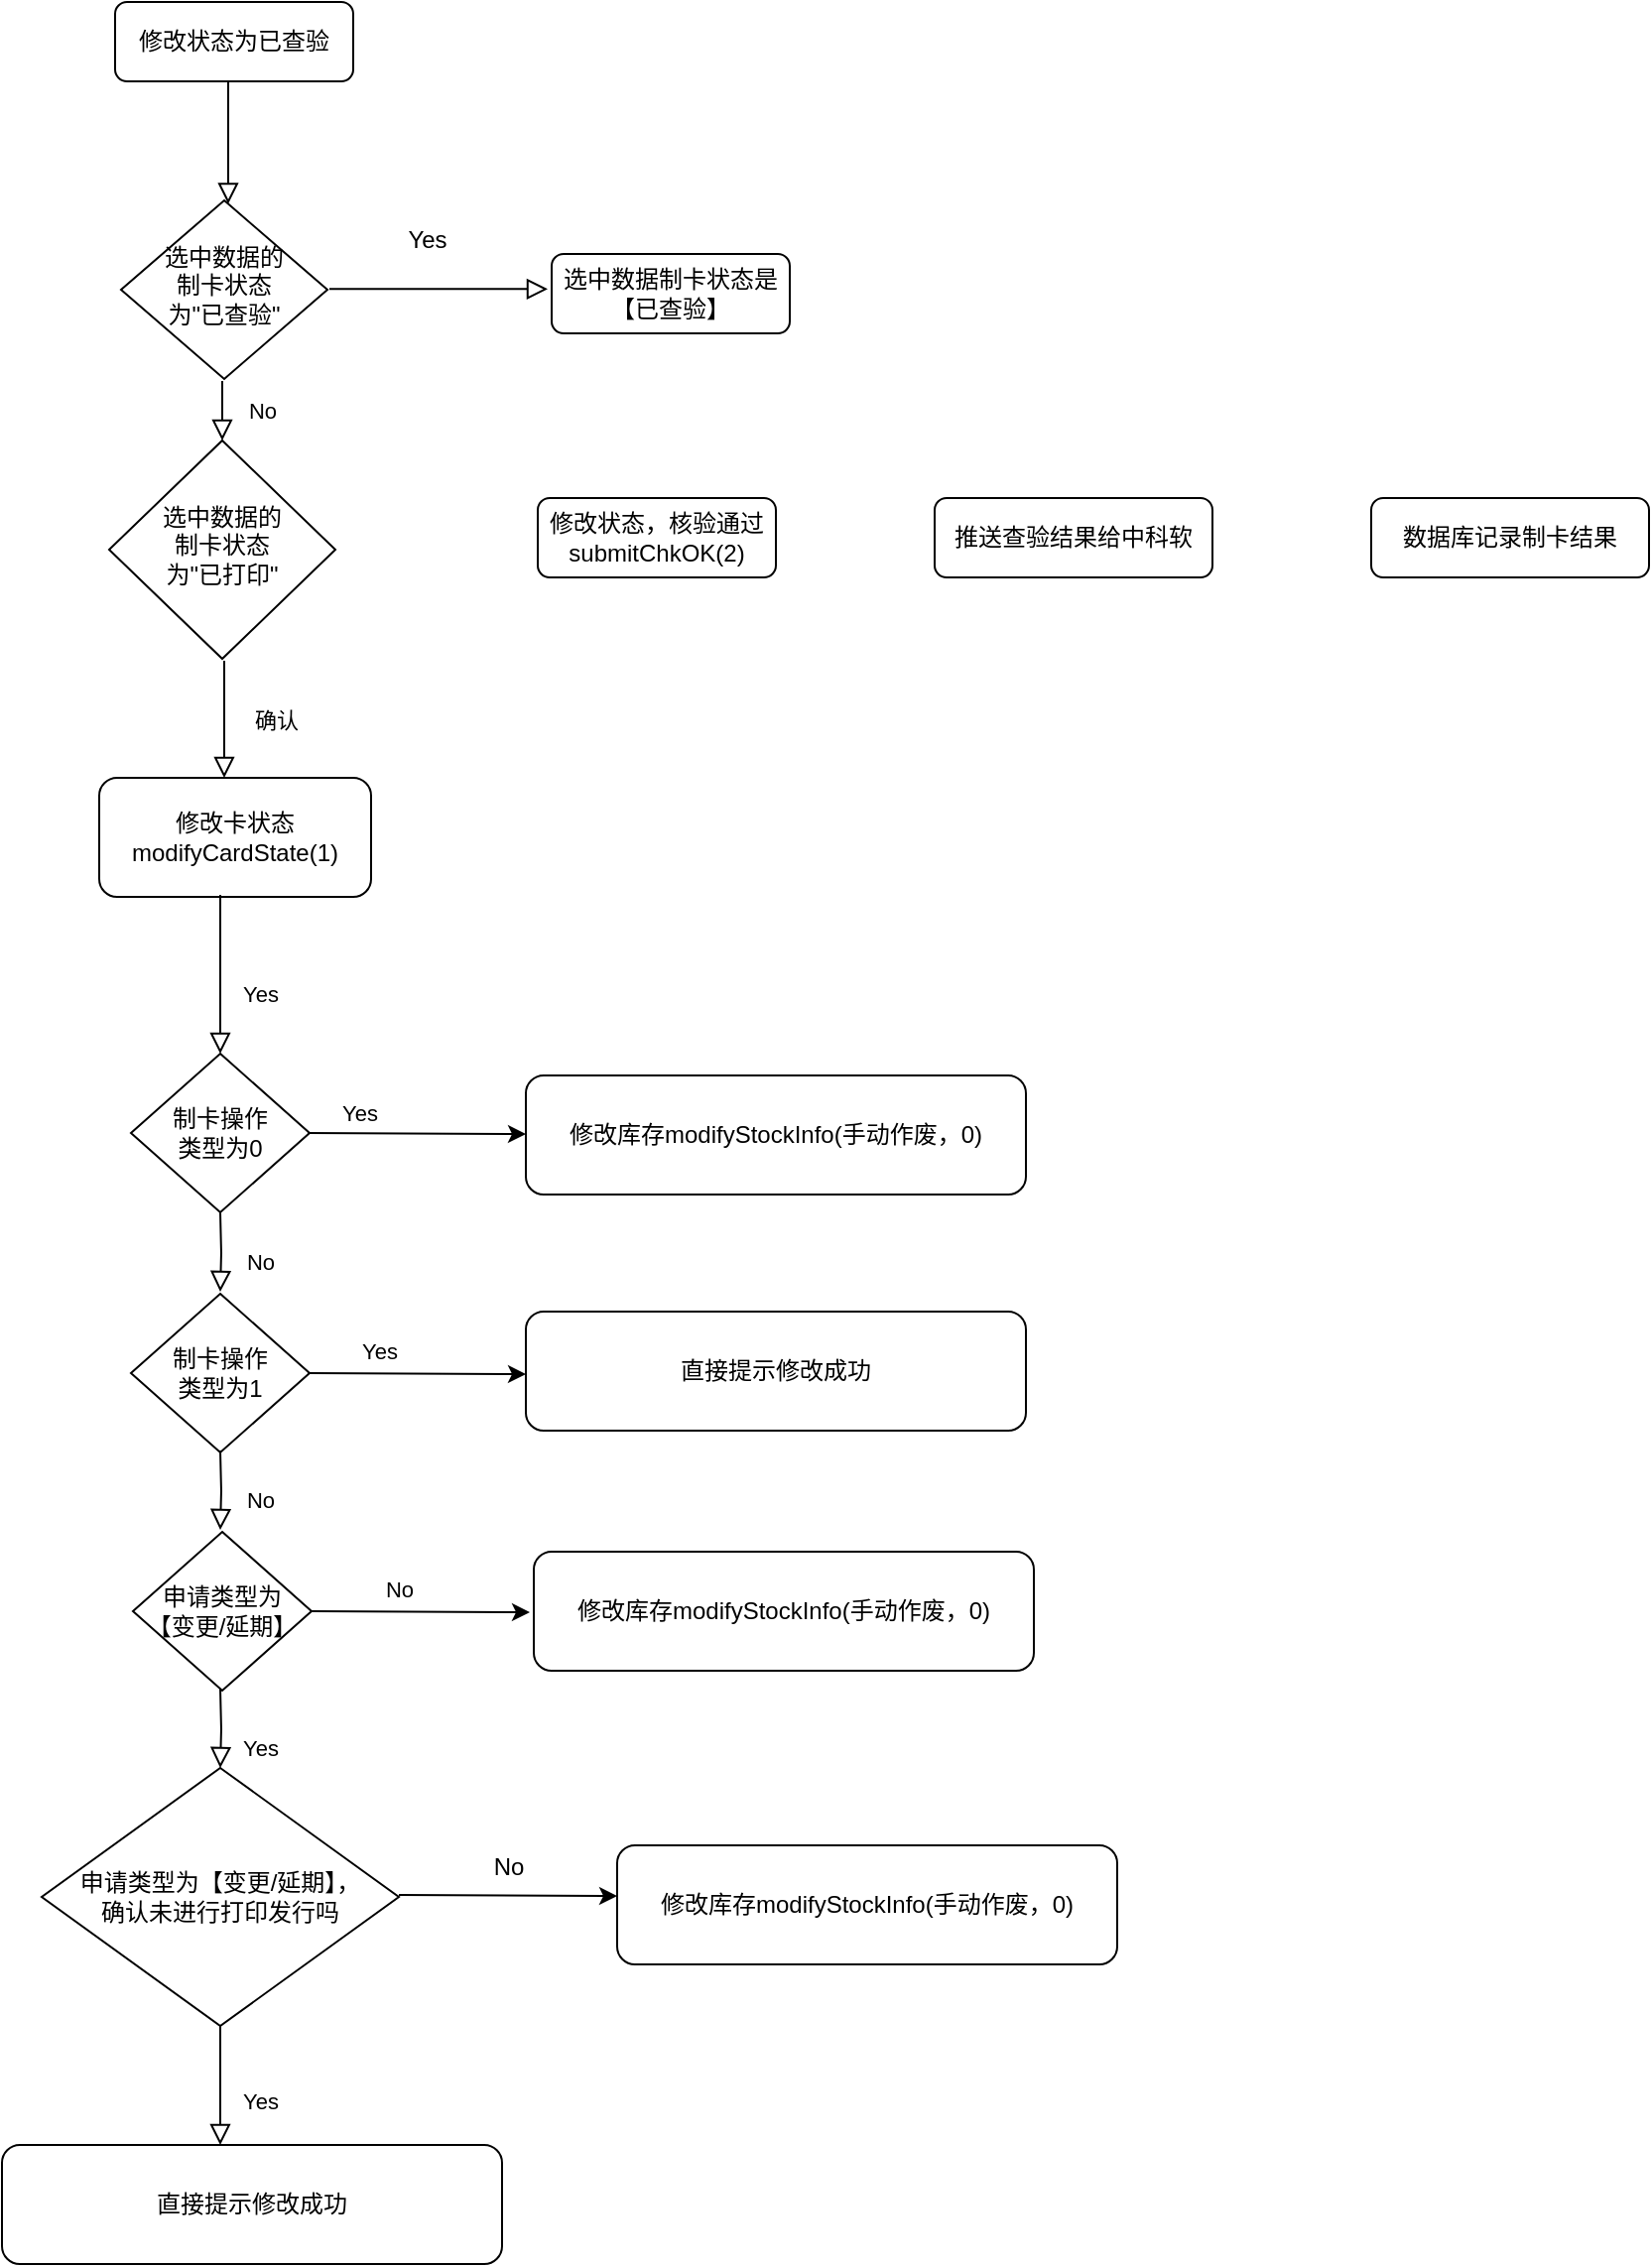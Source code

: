 <mxfile version="14.1.1" type="github">
  <diagram id="C5RBs43oDa-KdzZeNtuy" name="Page-1">
    <mxGraphModel dx="1038" dy="547" grid="1" gridSize="10" guides="0" tooltips="1" connect="1" arrows="1" fold="1" page="1" pageScale="1" pageWidth="1169" pageHeight="1654" math="0" shadow="0">
      <root>
        <mxCell id="WIyWlLk6GJQsqaUBKTNV-0" />
        <mxCell id="WIyWlLk6GJQsqaUBKTNV-1" parent="WIyWlLk6GJQsqaUBKTNV-0" />
        <mxCell id="WIyWlLk6GJQsqaUBKTNV-2" value="" style="rounded=0;html=1;jettySize=auto;orthogonalLoop=1;fontSize=11;endArrow=block;endFill=0;endSize=8;strokeWidth=1;shadow=0;labelBackgroundColor=none;edgeStyle=orthogonalEdgeStyle;" parent="WIyWlLk6GJQsqaUBKTNV-1" source="WIyWlLk6GJQsqaUBKTNV-3" target="WIyWlLk6GJQsqaUBKTNV-6" edge="1">
          <mxGeometry relative="1" as="geometry">
            <Array as="points">
              <mxPoint x="214" y="70" />
              <mxPoint x="214" y="70" />
            </Array>
          </mxGeometry>
        </mxCell>
        <mxCell id="WIyWlLk6GJQsqaUBKTNV-3" value="修改状态为已查验" style="rounded=1;whiteSpace=wrap;html=1;fontSize=12;glass=0;strokeWidth=1;shadow=0;" parent="WIyWlLk6GJQsqaUBKTNV-1" vertex="1">
          <mxGeometry x="157" y="20" width="120" height="40" as="geometry" />
        </mxCell>
        <mxCell id="WIyWlLk6GJQsqaUBKTNV-4" value="No" style="rounded=0;html=1;jettySize=auto;orthogonalLoop=1;fontSize=11;endArrow=block;endFill=0;endSize=8;strokeWidth=1;shadow=0;labelBackgroundColor=none;edgeStyle=orthogonalEdgeStyle;" parent="WIyWlLk6GJQsqaUBKTNV-1" edge="1">
          <mxGeometry y="20" relative="1" as="geometry">
            <mxPoint as="offset" />
            <mxPoint x="211" y="211" as="sourcePoint" />
            <mxPoint x="211" y="241" as="targetPoint" />
          </mxGeometry>
        </mxCell>
        <mxCell id="WIyWlLk6GJQsqaUBKTNV-6" value="选中数据的&lt;br&gt;制卡状态&lt;br&gt;为&quot;已查验&quot;" style="rhombus;whiteSpace=wrap;html=1;shadow=0;fontFamily=Helvetica;fontSize=12;align=center;strokeWidth=1;spacing=6;spacingTop=-4;" parent="WIyWlLk6GJQsqaUBKTNV-1" vertex="1">
          <mxGeometry x="160" y="120" width="104" height="90" as="geometry" />
        </mxCell>
        <mxCell id="WIyWlLk6GJQsqaUBKTNV-7" value="选中数据制卡状态是【已查验】" style="rounded=1;whiteSpace=wrap;html=1;fontSize=12;glass=0;strokeWidth=1;shadow=0;" parent="WIyWlLk6GJQsqaUBKTNV-1" vertex="1">
          <mxGeometry x="377" y="147" width="120" height="40" as="geometry" />
        </mxCell>
        <mxCell id="WIyWlLk6GJQsqaUBKTNV-10" value="选中数据的&lt;br&gt;制卡状态&lt;br&gt;为&quot;已打印&quot;" style="rhombus;whiteSpace=wrap;html=1;shadow=0;fontFamily=Helvetica;fontSize=12;align=center;strokeWidth=1;spacing=6;spacingTop=-4;" parent="WIyWlLk6GJQsqaUBKTNV-1" vertex="1">
          <mxGeometry x="154" y="241" width="114" height="110" as="geometry" />
        </mxCell>
        <mxCell id="Ysg9XGIrSXdzxJQqvf4c-11" value="" style="edgeStyle=orthogonalEdgeStyle;rounded=0;html=1;jettySize=auto;orthogonalLoop=1;fontSize=11;endArrow=block;endFill=0;endSize=8;strokeWidth=1;shadow=0;labelBackgroundColor=none;" parent="WIyWlLk6GJQsqaUBKTNV-1" edge="1">
          <mxGeometry x="0.273" y="30" relative="1" as="geometry">
            <mxPoint as="offset" />
            <mxPoint x="265" y="164.66" as="sourcePoint" />
            <mxPoint x="375" y="164.66" as="targetPoint" />
          </mxGeometry>
        </mxCell>
        <mxCell id="Ysg9XGIrSXdzxJQqvf4c-12" value="Yes" style="text;html=1;align=center;verticalAlign=middle;resizable=0;points=[];autosize=1;strokeColor=none;" parent="WIyWlLk6GJQsqaUBKTNV-1" vertex="1">
          <mxGeometry x="299" y="130" width="30" height="20" as="geometry" />
        </mxCell>
        <mxCell id="Ysg9XGIrSXdzxJQqvf4c-19" value="确认" style="rounded=0;html=1;jettySize=auto;orthogonalLoop=1;fontSize=11;endArrow=block;endFill=0;endSize=8;strokeWidth=1;shadow=0;labelBackgroundColor=none;edgeStyle=orthogonalEdgeStyle;" parent="WIyWlLk6GJQsqaUBKTNV-1" edge="1">
          <mxGeometry x="0.017" y="26" relative="1" as="geometry">
            <mxPoint as="offset" />
            <mxPoint x="212" y="352" as="sourcePoint" />
            <mxPoint x="212" y="411" as="targetPoint" />
          </mxGeometry>
        </mxCell>
        <mxCell id="9AU9Q08pKHK3YimSfZZ_-1" value="修改卡状态modifyCardState(1)" style="rounded=1;whiteSpace=wrap;html=1;fontSize=12;glass=0;strokeWidth=1;shadow=0;" parent="WIyWlLk6GJQsqaUBKTNV-1" vertex="1">
          <mxGeometry x="149" y="411" width="137" height="60" as="geometry" />
        </mxCell>
        <mxCell id="9AU9Q08pKHK3YimSfZZ_-2" value="制卡操作&lt;br&gt;类型为0" style="rhombus;whiteSpace=wrap;html=1;" parent="WIyWlLk6GJQsqaUBKTNV-1" vertex="1">
          <mxGeometry x="165" y="550" width="90" height="80" as="geometry" />
        </mxCell>
        <mxCell id="9AU9Q08pKHK3YimSfZZ_-4" value="Yes" style="rounded=0;html=1;jettySize=auto;orthogonalLoop=1;fontSize=11;endArrow=block;endFill=0;endSize=8;strokeWidth=1;shadow=0;labelBackgroundColor=none;edgeStyle=orthogonalEdgeStyle;" parent="WIyWlLk6GJQsqaUBKTNV-1" edge="1">
          <mxGeometry x="0.25" y="20" relative="1" as="geometry">
            <mxPoint as="offset" />
            <mxPoint x="210" y="550" as="targetPoint" />
            <mxPoint x="210" y="470" as="sourcePoint" />
          </mxGeometry>
        </mxCell>
        <mxCell id="9AU9Q08pKHK3YimSfZZ_-6" value="修改库存modifyStockInfo(手动作废，0)" style="rounded=1;whiteSpace=wrap;html=1;fontSize=12;glass=0;strokeWidth=1;shadow=0;" parent="WIyWlLk6GJQsqaUBKTNV-1" vertex="1">
          <mxGeometry x="364" y="561" width="252" height="60" as="geometry" />
        </mxCell>
        <mxCell id="9AU9Q08pKHK3YimSfZZ_-11" value="制卡操作&lt;br&gt;类型为1" style="rhombus;whiteSpace=wrap;html=1;" parent="WIyWlLk6GJQsqaUBKTNV-1" vertex="1">
          <mxGeometry x="165" y="671" width="90" height="80" as="geometry" />
        </mxCell>
        <mxCell id="9AU9Q08pKHK3YimSfZZ_-12" value="直接提示修改成功" style="rounded=1;whiteSpace=wrap;html=1;fontSize=12;glass=0;strokeWidth=1;shadow=0;" parent="WIyWlLk6GJQsqaUBKTNV-1" vertex="1">
          <mxGeometry x="364" y="680" width="252" height="60" as="geometry" />
        </mxCell>
        <mxCell id="9AU9Q08pKHK3YimSfZZ_-14" value="申请类型为&lt;br&gt;【变更/延期】" style="rhombus;whiteSpace=wrap;html=1;" parent="WIyWlLk6GJQsqaUBKTNV-1" vertex="1">
          <mxGeometry x="166" y="791" width="90" height="80" as="geometry" />
        </mxCell>
        <mxCell id="9AU9Q08pKHK3YimSfZZ_-15" value="修改库存modifyStockInfo(手动作废，0)" style="rounded=1;whiteSpace=wrap;html=1;fontSize=12;glass=0;strokeWidth=1;shadow=0;" parent="WIyWlLk6GJQsqaUBKTNV-1" vertex="1">
          <mxGeometry x="368" y="801" width="252" height="60" as="geometry" />
        </mxCell>
        <mxCell id="9AU9Q08pKHK3YimSfZZ_-16" value="申请类型为【变更/延期】，&lt;br&gt;确认未进行打印发行吗" style="rhombus;whiteSpace=wrap;html=1;" parent="WIyWlLk6GJQsqaUBKTNV-1" vertex="1">
          <mxGeometry x="120" y="910" width="180" height="130" as="geometry" />
        </mxCell>
        <mxCell id="9AU9Q08pKHK3YimSfZZ_-17" value="修改库存modifyStockInfo(手动作废，0)" style="rounded=1;whiteSpace=wrap;html=1;fontSize=12;glass=0;strokeWidth=1;shadow=0;" parent="WIyWlLk6GJQsqaUBKTNV-1" vertex="1">
          <mxGeometry x="410" y="949" width="252" height="60" as="geometry" />
        </mxCell>
        <mxCell id="9AU9Q08pKHK3YimSfZZ_-18" value="No" style="rounded=0;html=1;jettySize=auto;orthogonalLoop=1;fontSize=11;endArrow=block;endFill=0;endSize=8;strokeWidth=1;shadow=0;labelBackgroundColor=none;edgeStyle=orthogonalEdgeStyle;" parent="WIyWlLk6GJQsqaUBKTNV-1" edge="1">
          <mxGeometry x="0.25" y="20" relative="1" as="geometry">
            <mxPoint as="offset" />
            <mxPoint x="210" y="670" as="targetPoint" />
            <mxPoint x="210" y="630" as="sourcePoint" />
          </mxGeometry>
        </mxCell>
        <mxCell id="9AU9Q08pKHK3YimSfZZ_-19" value="No" style="rounded=0;html=1;jettySize=auto;orthogonalLoop=1;fontSize=11;endArrow=block;endFill=0;endSize=8;strokeWidth=1;shadow=0;labelBackgroundColor=none;edgeStyle=orthogonalEdgeStyle;" parent="WIyWlLk6GJQsqaUBKTNV-1" edge="1">
          <mxGeometry x="0.25" y="20" relative="1" as="geometry">
            <mxPoint as="offset" />
            <mxPoint x="210" y="790" as="targetPoint" />
            <mxPoint x="210" y="750" as="sourcePoint" />
          </mxGeometry>
        </mxCell>
        <mxCell id="9AU9Q08pKHK3YimSfZZ_-20" value="Yes" style="rounded=0;html=1;jettySize=auto;orthogonalLoop=1;fontSize=11;endArrow=block;endFill=0;endSize=8;strokeWidth=1;shadow=0;labelBackgroundColor=none;edgeStyle=orthogonalEdgeStyle;" parent="WIyWlLk6GJQsqaUBKTNV-1" edge="1">
          <mxGeometry x="0.5" y="20" relative="1" as="geometry">
            <mxPoint as="offset" />
            <mxPoint x="210" y="910" as="targetPoint" />
            <mxPoint x="210" y="870" as="sourcePoint" />
          </mxGeometry>
        </mxCell>
        <mxCell id="9AU9Q08pKHK3YimSfZZ_-23" value="" style="endArrow=classic;html=1;" parent="WIyWlLk6GJQsqaUBKTNV-1" edge="1">
          <mxGeometry width="50" height="50" relative="1" as="geometry">
            <mxPoint x="254" y="590" as="sourcePoint" />
            <mxPoint x="364" y="590.5" as="targetPoint" />
          </mxGeometry>
        </mxCell>
        <mxCell id="9AU9Q08pKHK3YimSfZZ_-27" value="Yes" style="edgeLabel;html=1;align=center;verticalAlign=middle;resizable=0;points=[];" parent="9AU9Q08pKHK3YimSfZZ_-23" vertex="1" connectable="0">
          <mxGeometry x="-0.531" y="-2" relative="1" as="geometry">
            <mxPoint y="-12.12" as="offset" />
          </mxGeometry>
        </mxCell>
        <mxCell id="9AU9Q08pKHK3YimSfZZ_-28" value="Yes" style="edgeLabel;html=1;align=center;verticalAlign=middle;resizable=0;points=[];" parent="9AU9Q08pKHK3YimSfZZ_-23" vertex="1" connectable="0">
          <mxGeometry x="-0.531" y="-2" relative="1" as="geometry">
            <mxPoint x="10.01" y="107.88" as="offset" />
          </mxGeometry>
        </mxCell>
        <mxCell id="9AU9Q08pKHK3YimSfZZ_-29" value="No" style="edgeLabel;html=1;align=center;verticalAlign=middle;resizable=0;points=[];" parent="9AU9Q08pKHK3YimSfZZ_-23" vertex="1" connectable="0">
          <mxGeometry x="-0.531" y="-2" relative="1" as="geometry">
            <mxPoint x="20.01" y="227.88" as="offset" />
          </mxGeometry>
        </mxCell>
        <mxCell id="9AU9Q08pKHK3YimSfZZ_-24" value="" style="endArrow=classic;html=1;" parent="WIyWlLk6GJQsqaUBKTNV-1" edge="1">
          <mxGeometry width="50" height="50" relative="1" as="geometry">
            <mxPoint x="254" y="711" as="sourcePoint" />
            <mxPoint x="364" y="711.5" as="targetPoint" />
          </mxGeometry>
        </mxCell>
        <mxCell id="9AU9Q08pKHK3YimSfZZ_-25" value="" style="endArrow=classic;html=1;" parent="WIyWlLk6GJQsqaUBKTNV-1" edge="1">
          <mxGeometry width="50" height="50" relative="1" as="geometry">
            <mxPoint x="256" y="831" as="sourcePoint" />
            <mxPoint x="366" y="831.5" as="targetPoint" />
          </mxGeometry>
        </mxCell>
        <mxCell id="9AU9Q08pKHK3YimSfZZ_-26" value="" style="endArrow=classic;html=1;" parent="WIyWlLk6GJQsqaUBKTNV-1" edge="1">
          <mxGeometry width="50" height="50" relative="1" as="geometry">
            <mxPoint x="300" y="974" as="sourcePoint" />
            <mxPoint x="410" y="974.5" as="targetPoint" />
          </mxGeometry>
        </mxCell>
        <mxCell id="9AU9Q08pKHK3YimSfZZ_-30" value="No" style="text;html=1;align=center;verticalAlign=middle;resizable=0;points=[];autosize=1;" parent="WIyWlLk6GJQsqaUBKTNV-1" vertex="1">
          <mxGeometry x="340" y="950" width="30" height="20" as="geometry" />
        </mxCell>
        <mxCell id="9AU9Q08pKHK3YimSfZZ_-32" value="Yes" style="rounded=0;html=1;jettySize=auto;orthogonalLoop=1;fontSize=11;endArrow=block;endFill=0;endSize=8;strokeWidth=1;shadow=0;labelBackgroundColor=none;edgeStyle=orthogonalEdgeStyle;" parent="WIyWlLk6GJQsqaUBKTNV-1" edge="1">
          <mxGeometry x="0.25" y="20" relative="1" as="geometry">
            <mxPoint as="offset" />
            <mxPoint x="210" y="1100" as="targetPoint" />
            <mxPoint x="210" y="1040" as="sourcePoint" />
          </mxGeometry>
        </mxCell>
        <mxCell id="9AU9Q08pKHK3YimSfZZ_-33" value="直接提示修改成功" style="rounded=1;whiteSpace=wrap;html=1;fontSize=12;glass=0;strokeWidth=1;shadow=0;" parent="WIyWlLk6GJQsqaUBKTNV-1" vertex="1">
          <mxGeometry x="100" y="1100" width="252" height="60" as="geometry" />
        </mxCell>
        <mxCell id="2-cjMzbhwPoZS_aQlRHM-0" value="修改状态，核验通过&lt;br&gt;submitChkOK(2)" style="rounded=1;whiteSpace=wrap;html=1;fontSize=12;glass=0;strokeWidth=1;shadow=0;" vertex="1" parent="WIyWlLk6GJQsqaUBKTNV-1">
          <mxGeometry x="370" y="270" width="120" height="40" as="geometry" />
        </mxCell>
        <mxCell id="2-cjMzbhwPoZS_aQlRHM-2" value="推送查验结果给中科软" style="rounded=1;whiteSpace=wrap;html=1;fontSize=12;glass=0;strokeWidth=1;shadow=0;" vertex="1" parent="WIyWlLk6GJQsqaUBKTNV-1">
          <mxGeometry x="570" y="270" width="140" height="40" as="geometry" />
        </mxCell>
        <mxCell id="2-cjMzbhwPoZS_aQlRHM-3" value="&lt;span&gt;数据库记录制卡结果&lt;/span&gt;" style="rounded=1;whiteSpace=wrap;html=1;fontSize=12;glass=0;strokeWidth=1;shadow=0;" vertex="1" parent="WIyWlLk6GJQsqaUBKTNV-1">
          <mxGeometry x="790" y="270" width="140" height="40" as="geometry" />
        </mxCell>
      </root>
    </mxGraphModel>
  </diagram>
</mxfile>
